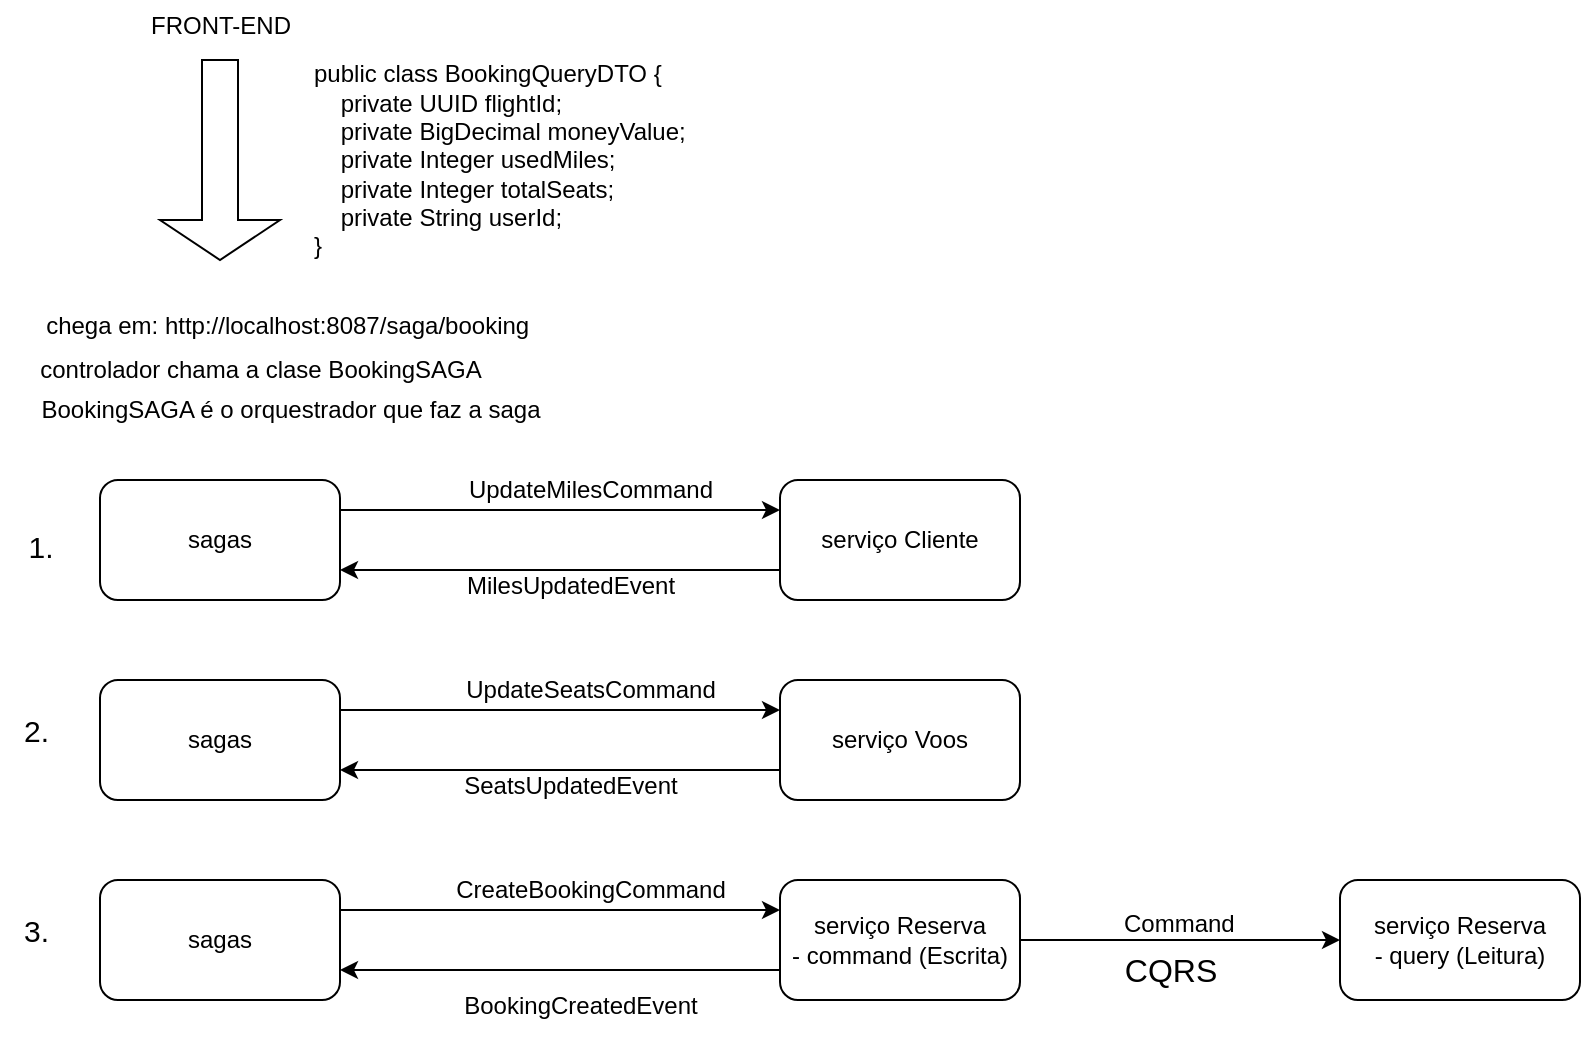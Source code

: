 <mxfile>
    <diagram id="bjIK67lfKWfNN7BPtYUZ" name="Page-1">
        <mxGraphModel dx="1260" dy="358" grid="1" gridSize="10" guides="1" tooltips="1" connect="1" arrows="1" fold="1" page="1" pageScale="1" pageWidth="827" pageHeight="1169" background="#FFFFFF" math="0" shadow="0">
            <root>
                <mxCell id="0"/>
                <mxCell id="1" parent="0"/>
                <mxCell id="2" value="sagas" style="rounded=1;whiteSpace=wrap;html=1;" parent="1" vertex="1">
                    <mxGeometry x="40" y="280" width="120" height="60" as="geometry"/>
                </mxCell>
                <mxCell id="3" value="" style="shape=singleArrow;direction=south;whiteSpace=wrap;html=1;" parent="1" vertex="1">
                    <mxGeometry x="70" y="70" width="60" height="100" as="geometry"/>
                </mxCell>
                <mxCell id="4" value="FRONT-END&lt;div&gt;&lt;br&gt;&lt;/div&gt;" style="text;html=1;align=center;verticalAlign=middle;resizable=0;points=[];autosize=1;strokeColor=none;fillColor=none;" parent="1" vertex="1">
                    <mxGeometry x="55" y="40" width="90" height="40" as="geometry"/>
                </mxCell>
                <mxCell id="7" value="&lt;div&gt;&lt;font color=&quot;#000000&quot;&gt;public class BookingQueryDTO {&lt;/font&gt;&lt;/div&gt;&lt;div&gt;&lt;font color=&quot;#000000&quot;&gt;&amp;nbsp; &amp;nbsp; private UUID flightId;&lt;/font&gt;&lt;/div&gt;&lt;div&gt;&lt;font color=&quot;#000000&quot;&gt;&amp;nbsp; &amp;nbsp; private BigDecimal moneyValue;&amp;nbsp;&lt;/font&gt;&lt;/div&gt;&lt;div&gt;&lt;font color=&quot;#000000&quot;&gt;&amp;nbsp; &amp;nbsp; private Integer usedMiles;&amp;nbsp; &amp;nbsp;&amp;nbsp;&lt;/font&gt;&lt;/div&gt;&lt;div&gt;&lt;font color=&quot;#000000&quot;&gt;&amp;nbsp; &amp;nbsp; private Integer totalSeats;&lt;/font&gt;&lt;/div&gt;&lt;div&gt;&lt;font color=&quot;#000000&quot;&gt;&amp;nbsp; &amp;nbsp; private String userId;&lt;/font&gt;&lt;/div&gt;&lt;div&gt;&lt;font color=&quot;#000000&quot;&gt;}&lt;/font&gt;&lt;/div&gt;" style="text;html=1;align=left;verticalAlign=middle;resizable=0;points=[];autosize=1;strokeColor=none;fillColor=none;" vertex="1" parent="1">
                    <mxGeometry x="145" y="65" width="210" height="110" as="geometry"/>
                </mxCell>
                <mxCell id="8" value="chega em:&amp;nbsp;http://localhost:8087/saga/booking&amp;nbsp;" style="text;html=1;align=center;verticalAlign=middle;resizable=0;points=[];autosize=1;strokeColor=none;fillColor=none;" vertex="1" parent="1">
                    <mxGeometry y="188" width="270" height="30" as="geometry"/>
                </mxCell>
                <mxCell id="9" value="controlador chama a clase&amp;nbsp;BookingSAGA" style="text;html=1;align=center;verticalAlign=middle;resizable=0;points=[];autosize=1;strokeColor=none;fillColor=none;" vertex="1" parent="1">
                    <mxGeometry y="210" width="240" height="30" as="geometry"/>
                </mxCell>
                <mxCell id="10" value="BookingSAGA é o orquestrador que faz a saga" style="text;html=1;align=center;verticalAlign=middle;resizable=0;points=[];autosize=1;strokeColor=none;fillColor=none;" vertex="1" parent="1">
                    <mxGeometry y="230" width="270" height="30" as="geometry"/>
                </mxCell>
                <mxCell id="11" value="serviço Cliente" style="rounded=1;whiteSpace=wrap;html=1;" vertex="1" parent="1">
                    <mxGeometry x="380" y="280" width="120" height="60" as="geometry"/>
                </mxCell>
                <mxCell id="12" value="" style="endArrow=classic;html=1;exitX=1;exitY=0.25;exitDx=0;exitDy=0;entryX=0;entryY=0.25;entryDx=0;entryDy=0;" edge="1" parent="1" source="2" target="11">
                    <mxGeometry width="50" height="50" relative="1" as="geometry">
                        <mxPoint x="290" y="300" as="sourcePoint"/>
                        <mxPoint x="340" y="250" as="targetPoint"/>
                    </mxGeometry>
                </mxCell>
                <mxCell id="13" value="UpdateMilesCommand" style="text;html=1;align=center;verticalAlign=middle;resizable=0;points=[];autosize=1;strokeColor=none;fillColor=none;" vertex="1" parent="1">
                    <mxGeometry x="210" y="270" width="150" height="30" as="geometry"/>
                </mxCell>
                <mxCell id="14" value="" style="endArrow=classic;html=1;exitX=0;exitY=0.75;exitDx=0;exitDy=0;entryX=1;entryY=0.75;entryDx=0;entryDy=0;" edge="1" parent="1" source="11" target="2">
                    <mxGeometry width="50" height="50" relative="1" as="geometry">
                        <mxPoint x="290" y="300" as="sourcePoint"/>
                        <mxPoint x="340" y="250" as="targetPoint"/>
                    </mxGeometry>
                </mxCell>
                <mxCell id="15" value="MilesUpdatedEvent" style="text;html=1;align=center;verticalAlign=middle;resizable=0;points=[];autosize=1;strokeColor=none;fillColor=none;" vertex="1" parent="1">
                    <mxGeometry x="210" y="318" width="130" height="30" as="geometry"/>
                </mxCell>
                <mxCell id="16" value="&lt;font style=&quot;font-size: 15px;&quot;&gt;1.&lt;/font&gt;" style="text;html=1;align=center;verticalAlign=middle;resizable=0;points=[];autosize=1;strokeColor=none;fillColor=none;" vertex="1" parent="1">
                    <mxGeometry x="-10" y="298" width="40" height="30" as="geometry"/>
                </mxCell>
                <mxCell id="17" value="sagas" style="rounded=1;whiteSpace=wrap;html=1;" vertex="1" parent="1">
                    <mxGeometry x="40" y="380" width="120" height="60" as="geometry"/>
                </mxCell>
                <mxCell id="18" value="serviço Voos" style="rounded=1;whiteSpace=wrap;html=1;" vertex="1" parent="1">
                    <mxGeometry x="380" y="380" width="120" height="60" as="geometry"/>
                </mxCell>
                <mxCell id="19" value="" style="endArrow=classic;html=1;exitX=1;exitY=0.25;exitDx=0;exitDy=0;entryX=0;entryY=0.25;entryDx=0;entryDy=0;" edge="1" parent="1" source="17" target="18">
                    <mxGeometry width="50" height="50" relative="1" as="geometry">
                        <mxPoint x="290" y="400" as="sourcePoint"/>
                        <mxPoint x="340" y="350" as="targetPoint"/>
                    </mxGeometry>
                </mxCell>
                <mxCell id="20" value="UpdateSeatsCommand" style="text;html=1;align=center;verticalAlign=middle;resizable=0;points=[];autosize=1;strokeColor=none;fillColor=none;" vertex="1" parent="1">
                    <mxGeometry x="210" y="370" width="150" height="30" as="geometry"/>
                </mxCell>
                <mxCell id="21" value="" style="endArrow=classic;html=1;exitX=0;exitY=0.75;exitDx=0;exitDy=0;entryX=1;entryY=0.75;entryDx=0;entryDy=0;" edge="1" parent="1" source="18" target="17">
                    <mxGeometry width="50" height="50" relative="1" as="geometry">
                        <mxPoint x="290" y="400" as="sourcePoint"/>
                        <mxPoint x="340" y="350" as="targetPoint"/>
                    </mxGeometry>
                </mxCell>
                <mxCell id="22" value="SeatsUpdatedEvent" style="text;html=1;align=center;verticalAlign=middle;resizable=0;points=[];autosize=1;strokeColor=none;fillColor=none;" vertex="1" parent="1">
                    <mxGeometry x="210" y="418" width="130" height="30" as="geometry"/>
                </mxCell>
                <mxCell id="23" value="sagas" style="rounded=1;whiteSpace=wrap;html=1;" vertex="1" parent="1">
                    <mxGeometry x="40" y="480" width="120" height="60" as="geometry"/>
                </mxCell>
                <mxCell id="24" value="serviço Reserva&lt;div&gt;- command (Escrita)&lt;/div&gt;" style="rounded=1;whiteSpace=wrap;html=1;" vertex="1" parent="1">
                    <mxGeometry x="380" y="480" width="120" height="60" as="geometry"/>
                </mxCell>
                <mxCell id="25" value="" style="endArrow=classic;html=1;exitX=1;exitY=0.25;exitDx=0;exitDy=0;entryX=0;entryY=0.25;entryDx=0;entryDy=0;" edge="1" parent="1" source="23" target="24">
                    <mxGeometry width="50" height="50" relative="1" as="geometry">
                        <mxPoint x="290" y="500" as="sourcePoint"/>
                        <mxPoint x="340" y="450" as="targetPoint"/>
                    </mxGeometry>
                </mxCell>
                <mxCell id="26" value="CreateBookingCommand" style="text;html=1;align=center;verticalAlign=middle;resizable=0;points=[];autosize=1;strokeColor=none;fillColor=none;" vertex="1" parent="1">
                    <mxGeometry x="205" y="470" width="160" height="30" as="geometry"/>
                </mxCell>
                <mxCell id="27" value="" style="endArrow=classic;html=1;exitX=0;exitY=0.75;exitDx=0;exitDy=0;entryX=1;entryY=0.75;entryDx=0;entryDy=0;" edge="1" parent="1" source="24" target="23">
                    <mxGeometry width="50" height="50" relative="1" as="geometry">
                        <mxPoint x="290" y="500" as="sourcePoint"/>
                        <mxPoint x="340" y="450" as="targetPoint"/>
                    </mxGeometry>
                </mxCell>
                <mxCell id="29" value="&lt;div style=&quot;text-align: center;&quot;&gt;&lt;span style=&quot;background-color: transparent; font-size: 15px; text-wrap: nowrap;&quot;&gt;2.&lt;/span&gt;&lt;/div&gt;" style="text;whiteSpace=wrap;html=1;" vertex="1" parent="1">
                    <mxGeometry y="390" width="50" height="40" as="geometry"/>
                </mxCell>
                <mxCell id="30" value="&lt;div style=&quot;text-align: center;&quot;&gt;&lt;span style=&quot;background-color: transparent; font-size: 15px; text-wrap: nowrap;&quot;&gt;3.&lt;/span&gt;&lt;/div&gt;" style="text;whiteSpace=wrap;html=1;" vertex="1" parent="1">
                    <mxGeometry y="490" width="50" height="40" as="geometry"/>
                </mxCell>
                <mxCell id="31" value="BookingCreatedEvent" style="text;html=1;align=center;verticalAlign=middle;resizable=0;points=[];autosize=1;strokeColor=none;fillColor=none;" vertex="1" parent="1">
                    <mxGeometry x="210" y="528" width="140" height="30" as="geometry"/>
                </mxCell>
                <mxCell id="32" value="serviço Reserva&lt;div&gt;- query (Leitura)&lt;/div&gt;" style="rounded=1;whiteSpace=wrap;html=1;" vertex="1" parent="1">
                    <mxGeometry x="660" y="480" width="120" height="60" as="geometry"/>
                </mxCell>
                <mxCell id="33" value="&lt;div style=&quot;text-align: center;&quot;&gt;&lt;span style=&quot;background-color: transparent; text-wrap: nowrap;&quot;&gt;&lt;font color=&quot;#000000&quot;&gt;Command&lt;/font&gt;&lt;/span&gt;&lt;/div&gt;" style="text;whiteSpace=wrap;html=1;" vertex="1" parent="1">
                    <mxGeometry x="550" y="488" width="70" height="32" as="geometry"/>
                </mxCell>
                <mxCell id="34" value="" style="endArrow=classic;html=1;exitX=1;exitY=0.5;exitDx=0;exitDy=0;entryX=0;entryY=0.5;entryDx=0;entryDy=0;" edge="1" parent="1" source="24" target="32">
                    <mxGeometry width="50" height="50" relative="1" as="geometry">
                        <mxPoint x="580" y="360" as="sourcePoint"/>
                        <mxPoint x="660" y="430" as="targetPoint"/>
                    </mxGeometry>
                </mxCell>
                <mxCell id="35" value="&lt;font style=&quot;font-size: 16px;&quot;&gt;CQRS&lt;/font&gt;" style="text;html=1;align=center;verticalAlign=middle;resizable=0;points=[];autosize=1;strokeColor=none;fillColor=none;" vertex="1" parent="1">
                    <mxGeometry x="540" y="510" width="70" height="30" as="geometry"/>
                </mxCell>
            </root>
        </mxGraphModel>
    </diagram>
</mxfile>